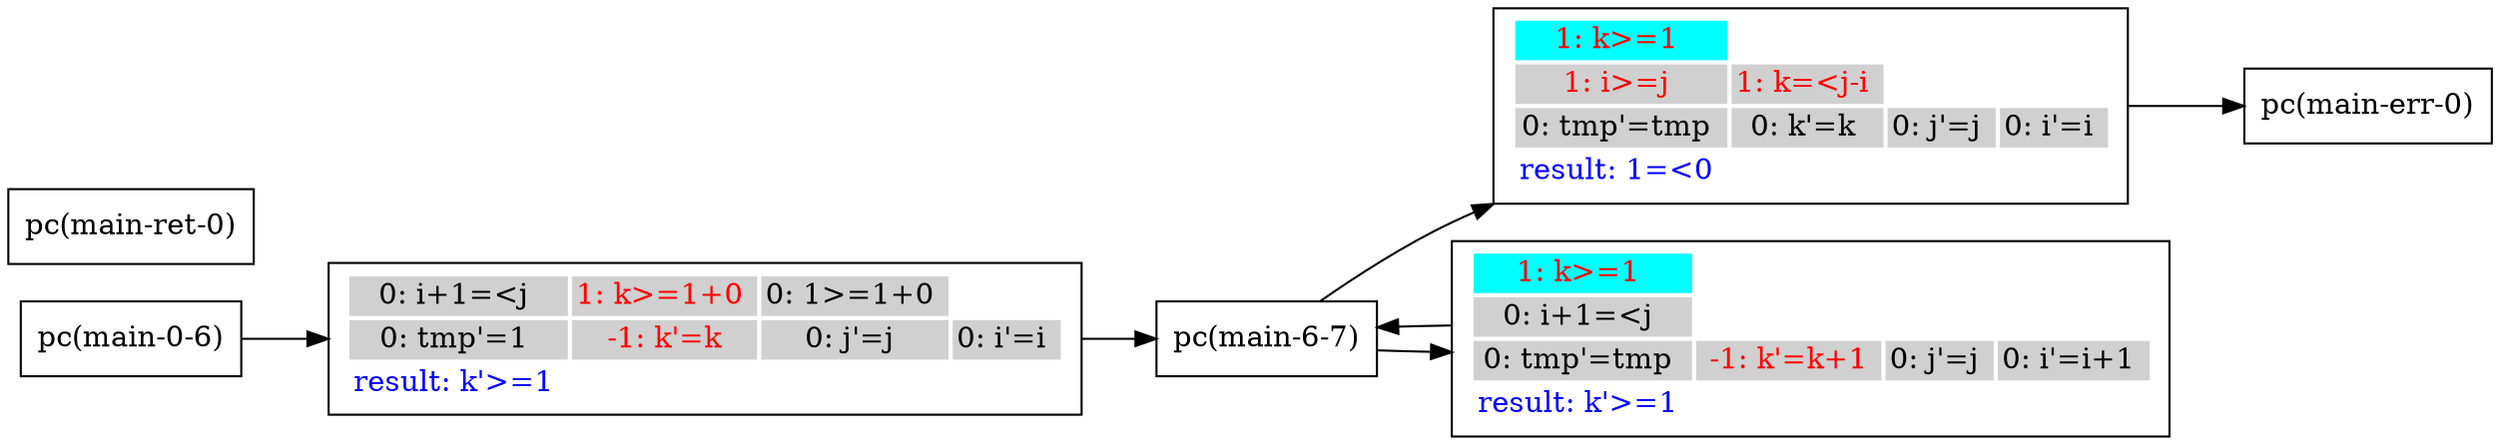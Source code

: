 digraph G {
 rankdir=LR 
 node [shape=box]
N1 [label="pc(main-0-6)"];
N3 [label="pc(main-6-7)"];
N5 [label="pc(main-err-0)"];
N7 [label="pc(main-ret-0)"];
N3 -> A1A0 ;
A1A0 -> N5 ;
A1A0 [ label=<<TABLE border="0"><TR><TD bgcolor = "#00FFFF"><FONT COLOR="red">1: k&#062;=1 </FONT></TD></TR><TR><TD bgcolor = "#D0D0D0"><FONT COLOR="red">1: i&#062;=j </FONT></TD><TD bgcolor = "#D0D0D0"><FONT COLOR="red">1: k=&#060;j-i </FONT></TD></TR><TR><TD bgcolor = "#D0D0D0"><FONT COLOR="black">0: tmp'=tmp </FONT></TD><TD bgcolor = "#D0D0D0"><FONT COLOR="black">0: k'=k </FONT></TD><TD bgcolor = "#D0D0D0"><FONT COLOR="black">0: j'=j </FONT></TD><TD bgcolor = "#D0D0D0"><FONT COLOR="black">0: i'=i </FONT></TD></TR><TR><TD bgcolor = "white"><FONT COLOR="blue">result: 1=&#060;0 </FONT></TD></TR></TABLE>>];
N3 -> A2A0 ;
A2A0 -> N3 ;
A2A0 [ label=<<TABLE border="0"><TR><TD bgcolor = "#00FFFF"><FONT COLOR="red">1: k&#062;=1 </FONT></TD></TR><TR><TD bgcolor = "#D0D0D0"><FONT COLOR="black">0: i+1=&#060;j </FONT></TD></TR><TR><TD bgcolor = "#D0D0D0"><FONT COLOR="black">0: tmp'=tmp </FONT></TD><TD bgcolor = "#D0D0D0"><FONT COLOR="red"> -1: k'=k+1 </FONT></TD><TD bgcolor = "#D0D0D0"><FONT COLOR="black">0: j'=j </FONT></TD><TD bgcolor = "#D0D0D0"><FONT COLOR="black">0: i'=i+1 </FONT></TD></TR><TR><TD bgcolor = "white"><FONT COLOR="blue">result: k'&#062;=1 </FONT></TD></TR></TABLE>>];
N1 -> A3A0 ;
A3A0 -> N3 ;
A3A0 [ label=<<TABLE border="0"><TR><TD bgcolor = "#D0D0D0"><FONT COLOR="black">0: i+1=&#060;j </FONT></TD><TD bgcolor = "#D0D0D0"><FONT COLOR="red">1: k&#062;=1+0 </FONT></TD><TD bgcolor = "#D0D0D0"><FONT COLOR="black">0: 1&#062;=1+0 </FONT></TD></TR><TR><TD bgcolor = "#D0D0D0"><FONT COLOR="black">0: tmp'=1 </FONT></TD><TD bgcolor = "#D0D0D0"><FONT COLOR="red"> -1: k'=k </FONT></TD><TD bgcolor = "#D0D0D0"><FONT COLOR="black">0: j'=j </FONT></TD><TD bgcolor = "#D0D0D0"><FONT COLOR="black">0: i'=i </FONT></TD></TR><TR><TD bgcolor = "white"><FONT COLOR="blue">result: k'&#062;=1 </FONT></TD></TR></TABLE>>];
}
